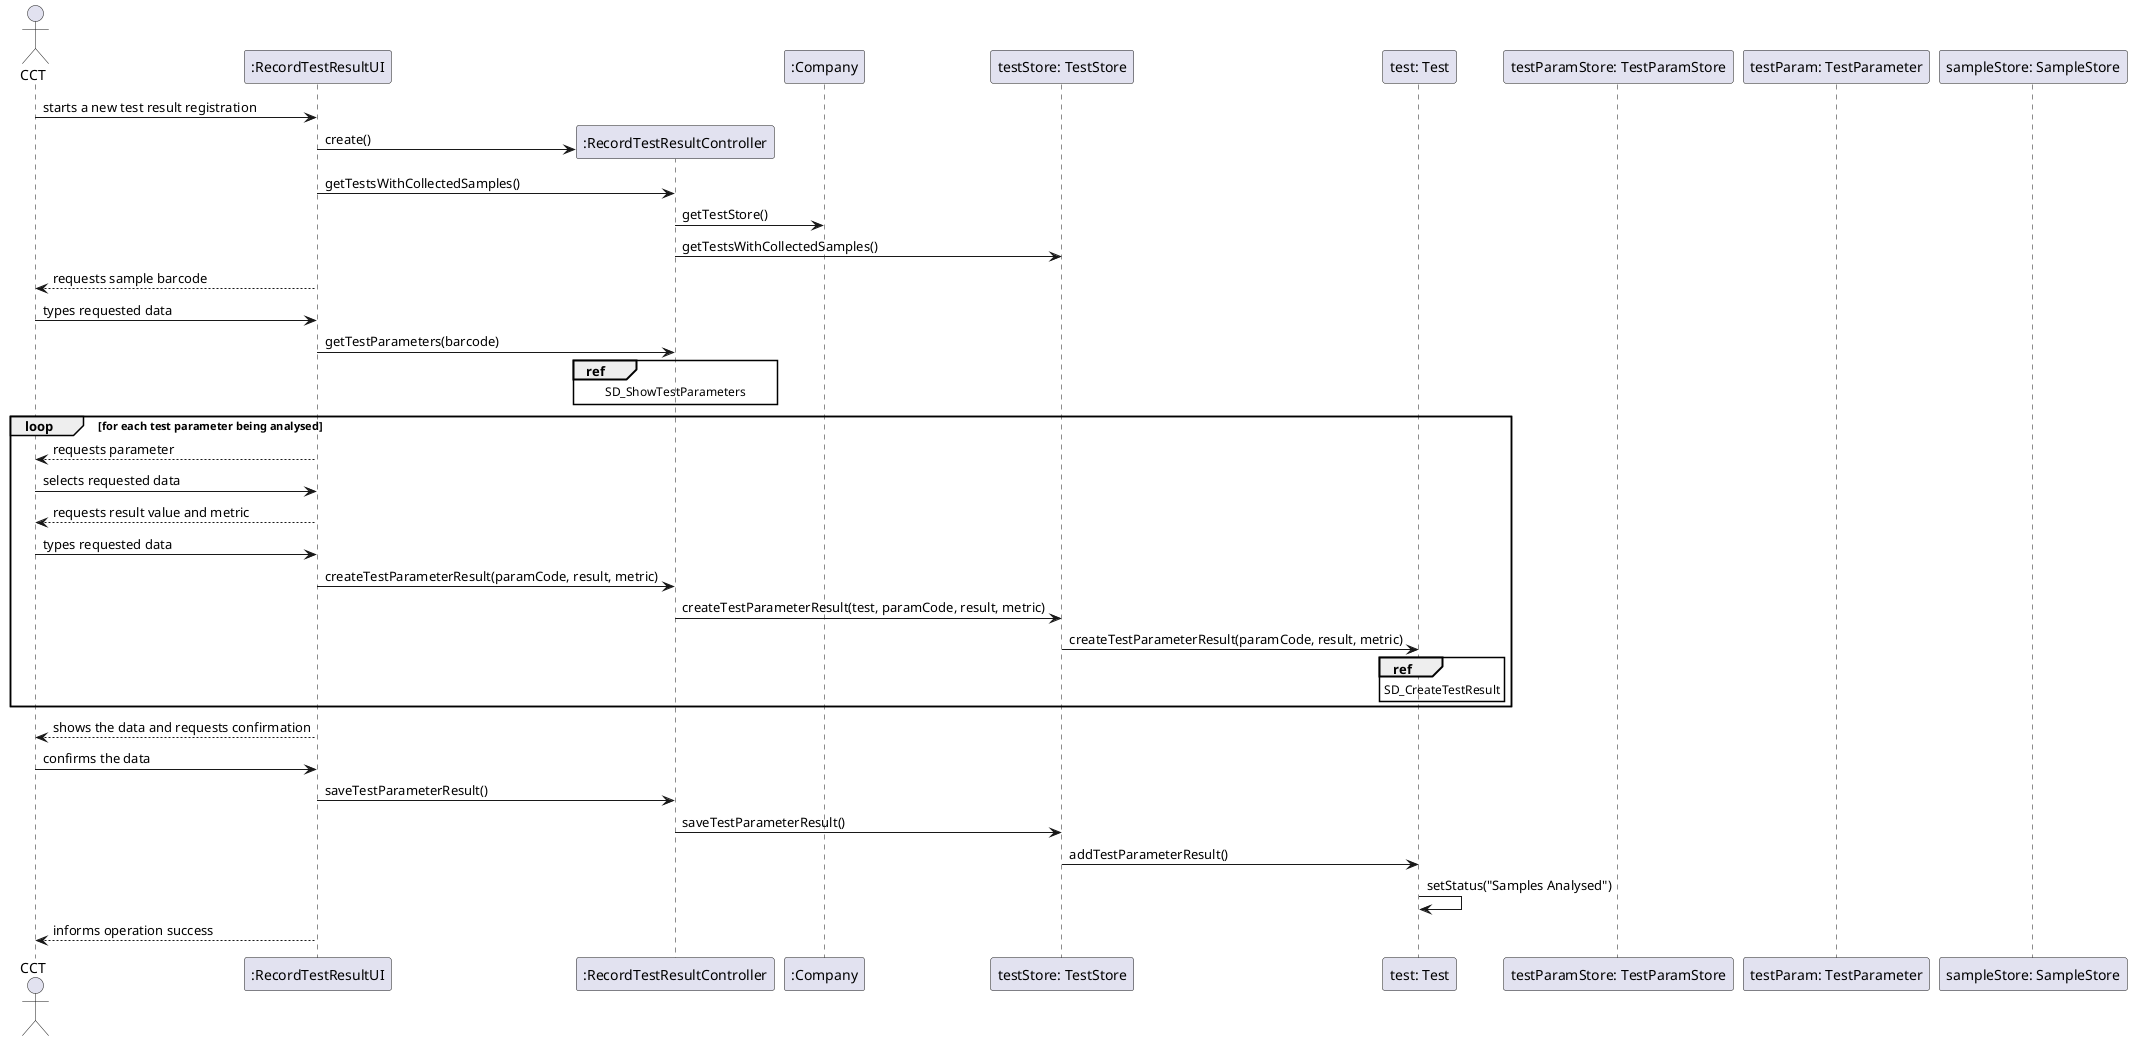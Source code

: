 @startuml
actor CCT as cct
participant ":RecordTestResultUI" as ui
participant ":RecordTestResultController" as controller
participant ":Company" as company
participant "testStore: TestStore" as ts
participant "test: Test" as test
participant "testParamStore: TestParamStore" as tpstore
participant "testParam: TestParameter" as testParam
participant "sampleStore: SampleStore" as ss


cct -> ui : starts a new test result registration
create controller
ui -> controller : create()
ui -> controller : getTestsWithCollectedSamples()
controller -> company : getTestStore()
controller -> ts : getTestsWithCollectedSamples()
ui --> cct : requests sample barcode
cct -> ui : types requested data
ui -> controller : getTestParameters(barcode)
ref over controller : SD_ShowTestParameters
loop for each test parameter being analysed
ui --> cct : requests parameter
cct -> ui : selects requested data
ui --> cct : requests result value and metric
cct -> ui : types requested data
ui -> controller : createTestParameterResult(paramCode, result, metric)
controller -> ts : createTestParameterResult(test, paramCode, result, metric)
ts -> test : createTestParameterResult(paramCode, result, metric)
ref over test : SD_CreateTestResult
end loop
ui --> cct : shows the data and requests confirmation
cct -> ui : confirms the data
ui -> controller : saveTestParameterResult()
controller -> ts : saveTestParameterResult()
ts -> test : addTestParameterResult()
test -> test : setStatus("Samples Analysed")
ui --> cct : informs operation success


@enduml